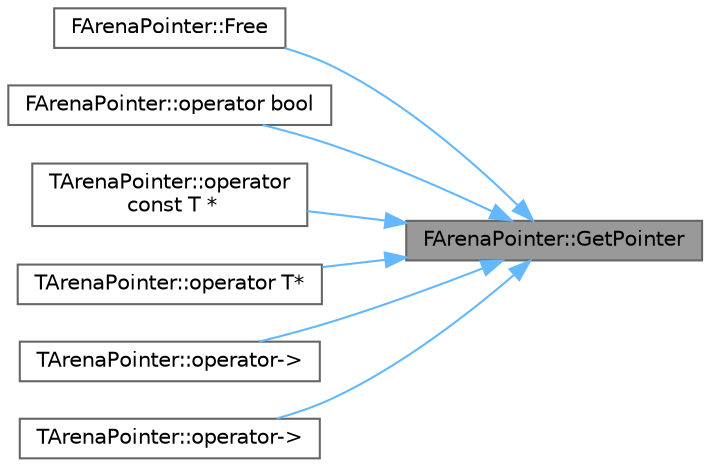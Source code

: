 digraph "FArenaPointer::GetPointer"
{
 // INTERACTIVE_SVG=YES
 // LATEX_PDF_SIZE
  bgcolor="transparent";
  edge [fontname=Helvetica,fontsize=10,labelfontname=Helvetica,labelfontsize=10];
  node [fontname=Helvetica,fontsize=10,shape=box,height=0.2,width=0.4];
  rankdir="RL";
  Node1 [id="Node000001",label="FArenaPointer::GetPointer",height=0.2,width=0.4,color="gray40", fillcolor="grey60", style="filled", fontcolor="black",tooltip=" "];
  Node1 -> Node2 [id="edge1_Node000001_Node000002",dir="back",color="steelblue1",style="solid",tooltip=" "];
  Node2 [id="Node000002",label="FArenaPointer::Free",height=0.2,width=0.4,color="grey40", fillcolor="white", style="filled",URL="$db/d58/classFArenaPointer.html#ae182608de9d17ca3c60005202ca83195",tooltip=" "];
  Node1 -> Node3 [id="edge2_Node000001_Node000003",dir="back",color="steelblue1",style="solid",tooltip=" "];
  Node3 [id="Node000003",label="FArenaPointer::operator bool",height=0.2,width=0.4,color="grey40", fillcolor="white", style="filled",URL="$db/d58/classFArenaPointer.html#af1f958409ad30450f9262de397d6f615",tooltip=" "];
  Node1 -> Node4 [id="edge3_Node000001_Node000004",dir="back",color="steelblue1",style="solid",tooltip=" "];
  Node4 [id="Node000004",label="TArenaPointer::operator\l const T *",height=0.2,width=0.4,color="grey40", fillcolor="white", style="filled",URL="$db/da9/classTArenaPointer.html#a7136d2637ea9ef0794a34d24f7a53280",tooltip=" "];
  Node1 -> Node5 [id="edge4_Node000001_Node000005",dir="back",color="steelblue1",style="solid",tooltip=" "];
  Node5 [id="Node000005",label="TArenaPointer::operator T*",height=0.2,width=0.4,color="grey40", fillcolor="white", style="filled",URL="$db/da9/classTArenaPointer.html#a3288067c5c46f152b85265be50e51651",tooltip=" "];
  Node1 -> Node6 [id="edge5_Node000001_Node000006",dir="back",color="steelblue1",style="solid",tooltip=" "];
  Node6 [id="Node000006",label="TArenaPointer::operator-\>",height=0.2,width=0.4,color="grey40", fillcolor="white", style="filled",URL="$db/da9/classTArenaPointer.html#a92b5805d1b724a6cfe5019541113185d",tooltip=" "];
  Node1 -> Node7 [id="edge6_Node000001_Node000007",dir="back",color="steelblue1",style="solid",tooltip=" "];
  Node7 [id="Node000007",label="TArenaPointer::operator-\>",height=0.2,width=0.4,color="grey40", fillcolor="white", style="filled",URL="$db/da9/classTArenaPointer.html#a39248a804a0d0e36a2342049d0614cdf",tooltip=" "];
}

